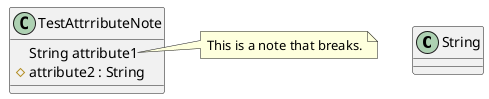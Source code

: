 {
  "sha1": "qonmsnk3hkcm78v4w6l40f5j9bjcx7f",
  "insertion": {
    "when": "2024-06-04T17:28:42.728Z",
    "url": "http://forum.plantuml.net/8984/notes-fields-fields-visibility-modifiers-causes-exception",
    "user": "plantuml@gmail.com"
  }
}
@startuml

class String{
}

class TestAttrributeNote {
 String attribute1
# attribute2 : String
}

note right of TestAttrributeNote::attribute1
This is a note that breaks.
end note


@enduml
